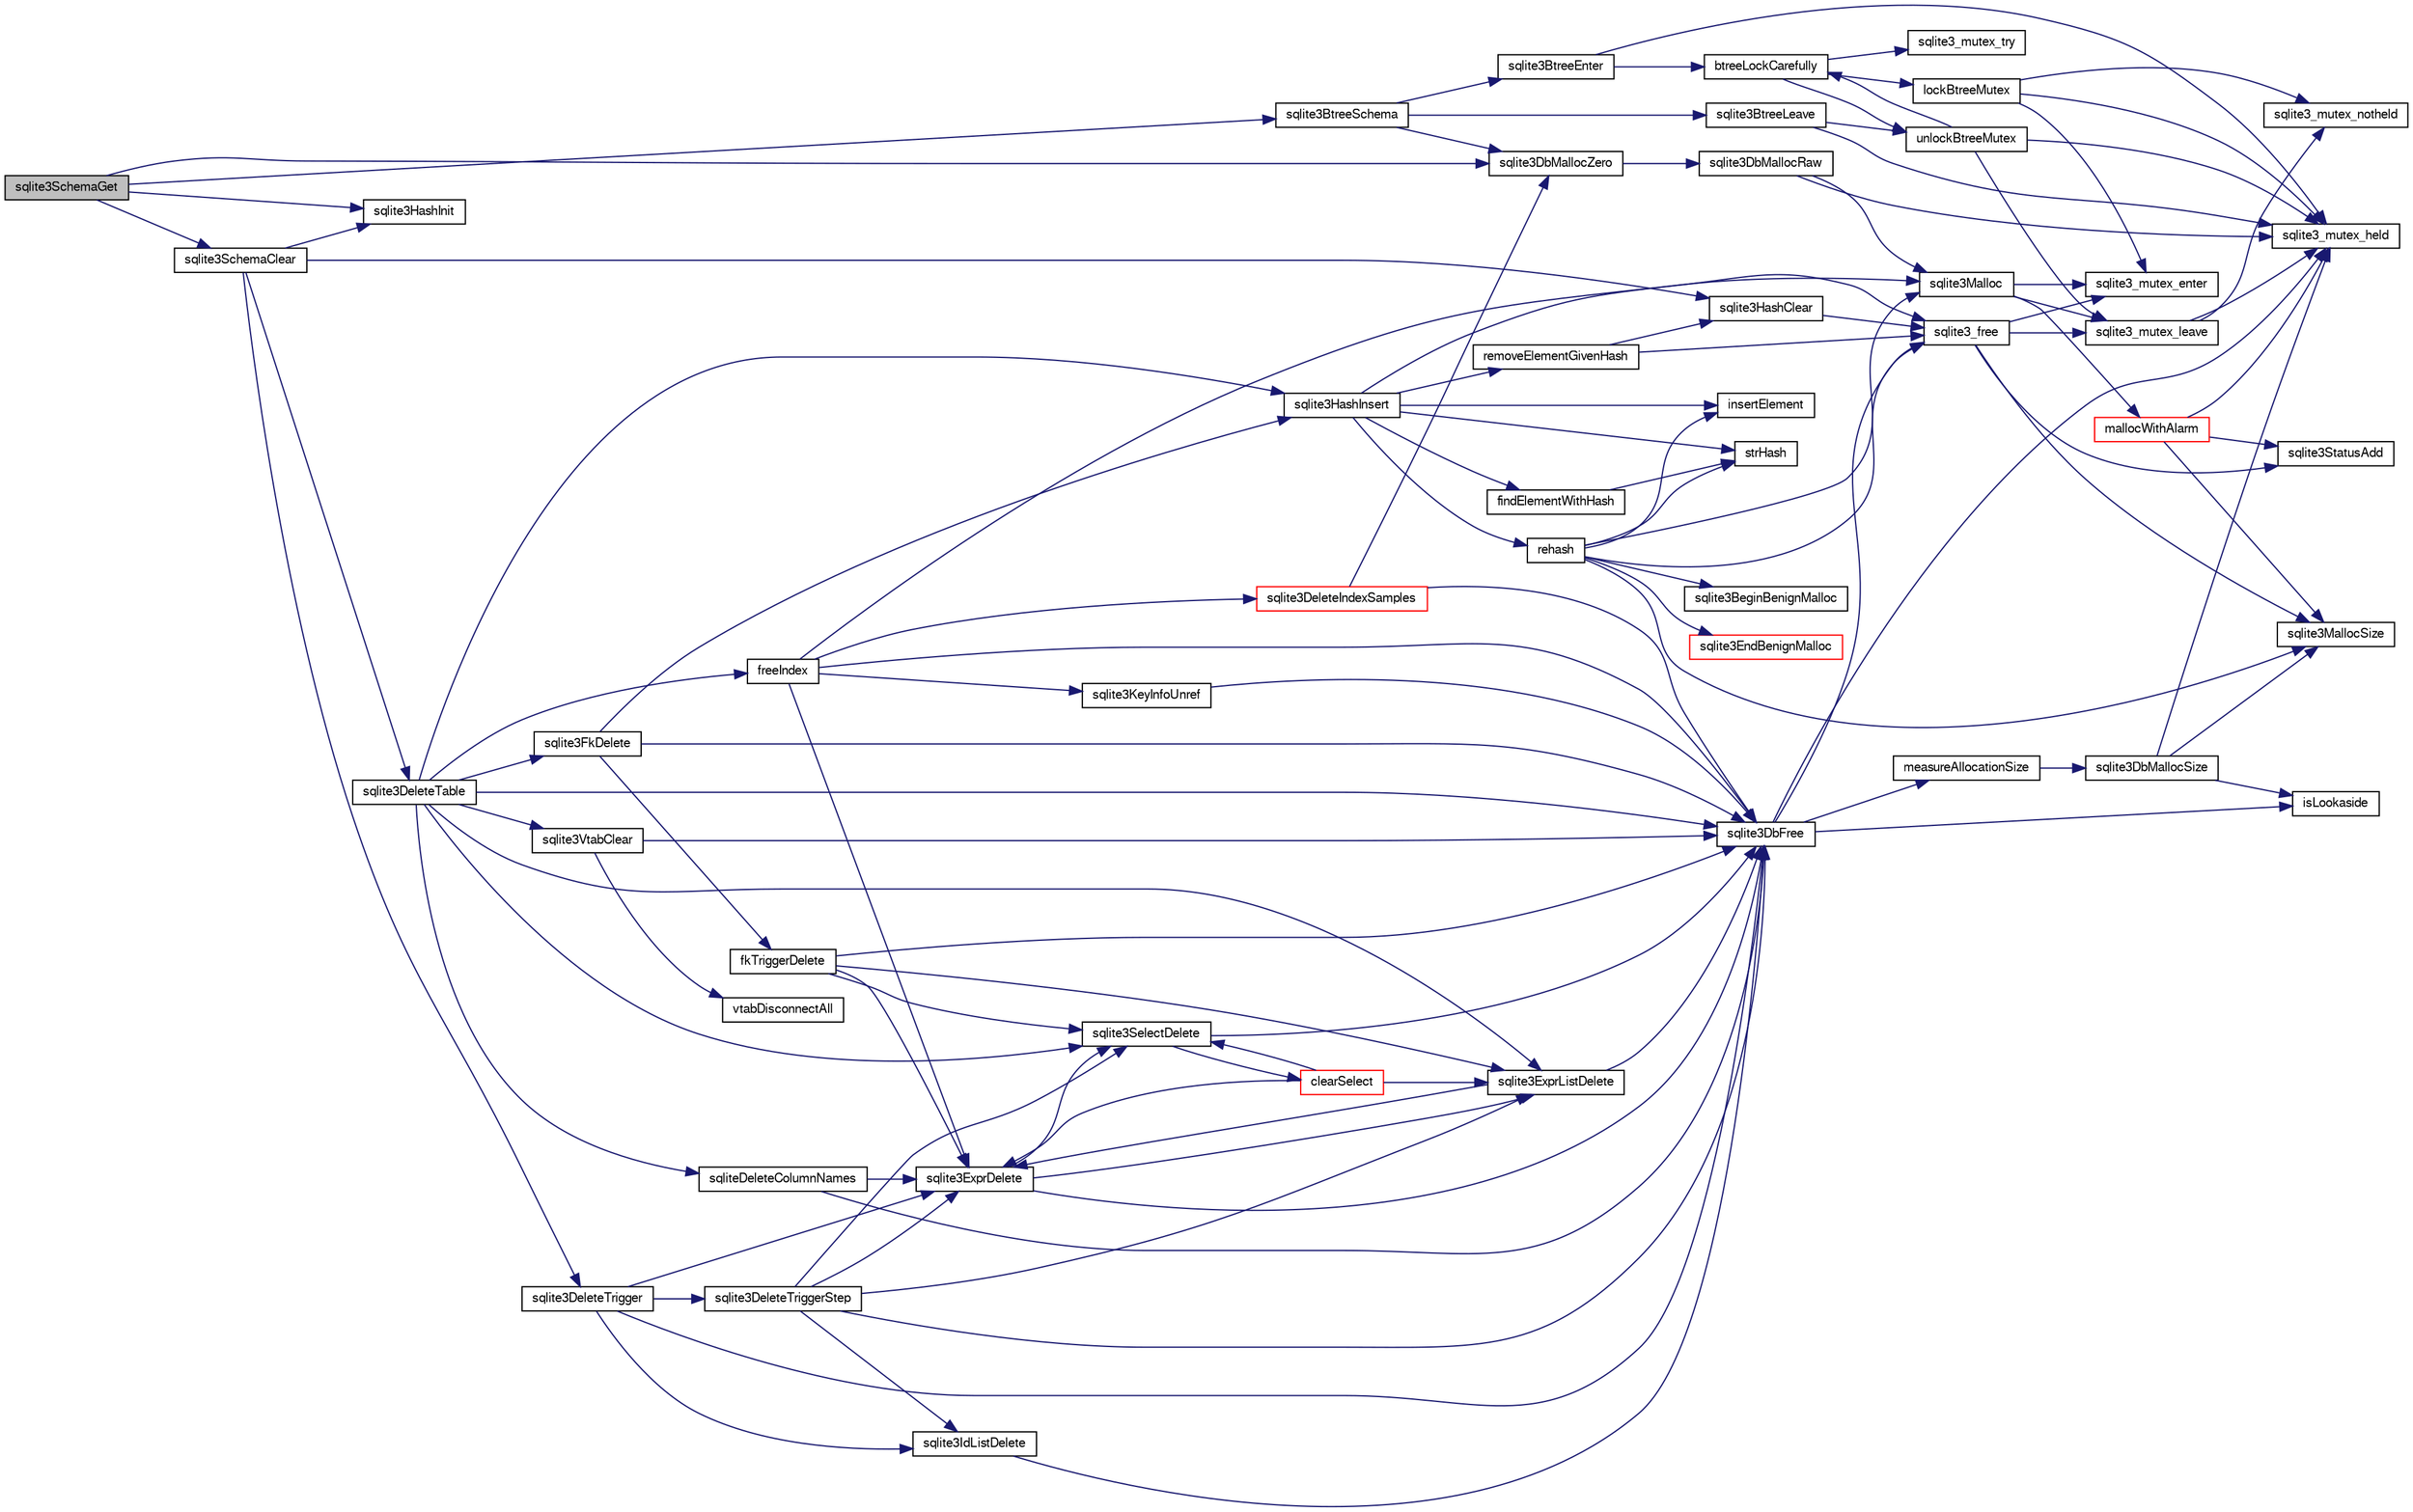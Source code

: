 digraph "sqlite3SchemaGet"
{
  edge [fontname="FreeSans",fontsize="10",labelfontname="FreeSans",labelfontsize="10"];
  node [fontname="FreeSans",fontsize="10",shape=record];
  rankdir="LR";
  Node692085 [label="sqlite3SchemaGet",height=0.2,width=0.4,color="black", fillcolor="grey75", style="filled", fontcolor="black"];
  Node692085 -> Node692086 [color="midnightblue",fontsize="10",style="solid",fontname="FreeSans"];
  Node692086 [label="sqlite3BtreeSchema",height=0.2,width=0.4,color="black", fillcolor="white", style="filled",URL="$sqlite3_8c.html#af5345180c083a3a4b3d5ebb11986ea4a"];
  Node692086 -> Node692087 [color="midnightblue",fontsize="10",style="solid",fontname="FreeSans"];
  Node692087 [label="sqlite3BtreeEnter",height=0.2,width=0.4,color="black", fillcolor="white", style="filled",URL="$sqlite3_8c.html#afa05d700ca373993fe6b0525b867feff"];
  Node692087 -> Node692088 [color="midnightblue",fontsize="10",style="solid",fontname="FreeSans"];
  Node692088 [label="sqlite3_mutex_held",height=0.2,width=0.4,color="black", fillcolor="white", style="filled",URL="$sqlite3_8c.html#acf77da68932b6bc163c5e68547ecc3e7"];
  Node692087 -> Node692089 [color="midnightblue",fontsize="10",style="solid",fontname="FreeSans"];
  Node692089 [label="btreeLockCarefully",height=0.2,width=0.4,color="black", fillcolor="white", style="filled",URL="$sqlite3_8c.html#a796746b1c1e4d6926960636bd74c79d7"];
  Node692089 -> Node692090 [color="midnightblue",fontsize="10",style="solid",fontname="FreeSans"];
  Node692090 [label="sqlite3_mutex_try",height=0.2,width=0.4,color="black", fillcolor="white", style="filled",URL="$sqlite3_8c.html#a196f84b09bdfda96ae5ae23189be1ec8"];
  Node692089 -> Node692091 [color="midnightblue",fontsize="10",style="solid",fontname="FreeSans"];
  Node692091 [label="unlockBtreeMutex",height=0.2,width=0.4,color="black", fillcolor="white", style="filled",URL="$sqlite3_8c.html#a29bc7d1c753dfa2af9fb296b7dc19a4a"];
  Node692091 -> Node692088 [color="midnightblue",fontsize="10",style="solid",fontname="FreeSans"];
  Node692091 -> Node692092 [color="midnightblue",fontsize="10",style="solid",fontname="FreeSans"];
  Node692092 [label="sqlite3_mutex_leave",height=0.2,width=0.4,color="black", fillcolor="white", style="filled",URL="$sqlite3_8c.html#a5838d235601dbd3c1fa993555c6bcc93"];
  Node692092 -> Node692088 [color="midnightblue",fontsize="10",style="solid",fontname="FreeSans"];
  Node692092 -> Node692093 [color="midnightblue",fontsize="10",style="solid",fontname="FreeSans"];
  Node692093 [label="sqlite3_mutex_notheld",height=0.2,width=0.4,color="black", fillcolor="white", style="filled",URL="$sqlite3_8c.html#a83967c837c1c000d3b5adcfaa688f5dc"];
  Node692091 -> Node692089 [color="midnightblue",fontsize="10",style="solid",fontname="FreeSans"];
  Node692089 -> Node692094 [color="midnightblue",fontsize="10",style="solid",fontname="FreeSans"];
  Node692094 [label="lockBtreeMutex",height=0.2,width=0.4,color="black", fillcolor="white", style="filled",URL="$sqlite3_8c.html#ab1714bc62ac8a451c7b17bc53053ca53"];
  Node692094 -> Node692093 [color="midnightblue",fontsize="10",style="solid",fontname="FreeSans"];
  Node692094 -> Node692088 [color="midnightblue",fontsize="10",style="solid",fontname="FreeSans"];
  Node692094 -> Node692095 [color="midnightblue",fontsize="10",style="solid",fontname="FreeSans"];
  Node692095 [label="sqlite3_mutex_enter",height=0.2,width=0.4,color="black", fillcolor="white", style="filled",URL="$sqlite3_8c.html#a1c12cde690bd89f104de5cbad12a6bf5"];
  Node692086 -> Node692096 [color="midnightblue",fontsize="10",style="solid",fontname="FreeSans"];
  Node692096 [label="sqlite3DbMallocZero",height=0.2,width=0.4,color="black", fillcolor="white", style="filled",URL="$sqlite3_8c.html#a49cfebac9d6067a03442c92af73f33e4"];
  Node692096 -> Node692097 [color="midnightblue",fontsize="10",style="solid",fontname="FreeSans"];
  Node692097 [label="sqlite3DbMallocRaw",height=0.2,width=0.4,color="black", fillcolor="white", style="filled",URL="$sqlite3_8c.html#abbe8be0cf7175e11ddc3e2218fad924e"];
  Node692097 -> Node692088 [color="midnightblue",fontsize="10",style="solid",fontname="FreeSans"];
  Node692097 -> Node692098 [color="midnightblue",fontsize="10",style="solid",fontname="FreeSans"];
  Node692098 [label="sqlite3Malloc",height=0.2,width=0.4,color="black", fillcolor="white", style="filled",URL="$sqlite3_8c.html#a361a2eaa846b1885f123abe46f5d8b2b"];
  Node692098 -> Node692095 [color="midnightblue",fontsize="10",style="solid",fontname="FreeSans"];
  Node692098 -> Node692099 [color="midnightblue",fontsize="10",style="solid",fontname="FreeSans"];
  Node692099 [label="mallocWithAlarm",height=0.2,width=0.4,color="red", fillcolor="white", style="filled",URL="$sqlite3_8c.html#ab070d5cf8e48ec8a6a43cf025d48598b"];
  Node692099 -> Node692088 [color="midnightblue",fontsize="10",style="solid",fontname="FreeSans"];
  Node692099 -> Node692103 [color="midnightblue",fontsize="10",style="solid",fontname="FreeSans"];
  Node692103 [label="sqlite3MallocSize",height=0.2,width=0.4,color="black", fillcolor="white", style="filled",URL="$sqlite3_8c.html#acf5d2a5f35270bafb050bd2def576955"];
  Node692099 -> Node692104 [color="midnightblue",fontsize="10",style="solid",fontname="FreeSans"];
  Node692104 [label="sqlite3StatusAdd",height=0.2,width=0.4,color="black", fillcolor="white", style="filled",URL="$sqlite3_8c.html#afa029f93586aeab4cc85360905dae9cd"];
  Node692098 -> Node692092 [color="midnightblue",fontsize="10",style="solid",fontname="FreeSans"];
  Node692086 -> Node692105 [color="midnightblue",fontsize="10",style="solid",fontname="FreeSans"];
  Node692105 [label="sqlite3BtreeLeave",height=0.2,width=0.4,color="black", fillcolor="white", style="filled",URL="$sqlite3_8c.html#a460e4f89d1aeef4b4d334cfe8165da89"];
  Node692105 -> Node692091 [color="midnightblue",fontsize="10",style="solid",fontname="FreeSans"];
  Node692105 -> Node692088 [color="midnightblue",fontsize="10",style="solid",fontname="FreeSans"];
  Node692085 -> Node692106 [color="midnightblue",fontsize="10",style="solid",fontname="FreeSans"];
  Node692106 [label="sqlite3SchemaClear",height=0.2,width=0.4,color="black", fillcolor="white", style="filled",URL="$sqlite3_8c.html#a927c603430267e42c56ab38ca221322a"];
  Node692106 -> Node692107 [color="midnightblue",fontsize="10",style="solid",fontname="FreeSans"];
  Node692107 [label="sqlite3HashInit",height=0.2,width=0.4,color="black", fillcolor="white", style="filled",URL="$sqlite3_8c.html#a666b28838d58955f60dccd84931fdf75"];
  Node692106 -> Node692108 [color="midnightblue",fontsize="10",style="solid",fontname="FreeSans"];
  Node692108 [label="sqlite3HashClear",height=0.2,width=0.4,color="black", fillcolor="white", style="filled",URL="$sqlite3_8c.html#acc7a2dfa6603c59af14b3792fe463c73"];
  Node692108 -> Node692109 [color="midnightblue",fontsize="10",style="solid",fontname="FreeSans"];
  Node692109 [label="sqlite3_free",height=0.2,width=0.4,color="black", fillcolor="white", style="filled",URL="$sqlite3_8c.html#a6552349e36a8a691af5487999ab09519"];
  Node692109 -> Node692095 [color="midnightblue",fontsize="10",style="solid",fontname="FreeSans"];
  Node692109 -> Node692104 [color="midnightblue",fontsize="10",style="solid",fontname="FreeSans"];
  Node692109 -> Node692103 [color="midnightblue",fontsize="10",style="solid",fontname="FreeSans"];
  Node692109 -> Node692092 [color="midnightblue",fontsize="10",style="solid",fontname="FreeSans"];
  Node692106 -> Node692110 [color="midnightblue",fontsize="10",style="solid",fontname="FreeSans"];
  Node692110 [label="sqlite3DeleteTrigger",height=0.2,width=0.4,color="black", fillcolor="white", style="filled",URL="$sqlite3_8c.html#a4be7bebe98d17357fb3fa8cdb3b795f3"];
  Node692110 -> Node692111 [color="midnightblue",fontsize="10",style="solid",fontname="FreeSans"];
  Node692111 [label="sqlite3DeleteTriggerStep",height=0.2,width=0.4,color="black", fillcolor="white", style="filled",URL="$sqlite3_8c.html#a53f07c621cb9933a2287e26026abce8a"];
  Node692111 -> Node692112 [color="midnightblue",fontsize="10",style="solid",fontname="FreeSans"];
  Node692112 [label="sqlite3ExprDelete",height=0.2,width=0.4,color="black", fillcolor="white", style="filled",URL="$sqlite3_8c.html#ae4e21ab5918e0428fbaa9e615dceb309"];
  Node692112 -> Node692113 [color="midnightblue",fontsize="10",style="solid",fontname="FreeSans"];
  Node692113 [label="sqlite3DbFree",height=0.2,width=0.4,color="black", fillcolor="white", style="filled",URL="$sqlite3_8c.html#ac70ab821a6607b4a1b909582dc37a069"];
  Node692113 -> Node692088 [color="midnightblue",fontsize="10",style="solid",fontname="FreeSans"];
  Node692113 -> Node692114 [color="midnightblue",fontsize="10",style="solid",fontname="FreeSans"];
  Node692114 [label="measureAllocationSize",height=0.2,width=0.4,color="black", fillcolor="white", style="filled",URL="$sqlite3_8c.html#a45731e644a22fdb756e2b6337224217a"];
  Node692114 -> Node692115 [color="midnightblue",fontsize="10",style="solid",fontname="FreeSans"];
  Node692115 [label="sqlite3DbMallocSize",height=0.2,width=0.4,color="black", fillcolor="white", style="filled",URL="$sqlite3_8c.html#aa397e5a8a03495203a0767abf0a71f86"];
  Node692115 -> Node692103 [color="midnightblue",fontsize="10",style="solid",fontname="FreeSans"];
  Node692115 -> Node692088 [color="midnightblue",fontsize="10",style="solid",fontname="FreeSans"];
  Node692115 -> Node692116 [color="midnightblue",fontsize="10",style="solid",fontname="FreeSans"];
  Node692116 [label="isLookaside",height=0.2,width=0.4,color="black", fillcolor="white", style="filled",URL="$sqlite3_8c.html#a770fa05ff9717b75e16f4d968a77b897"];
  Node692113 -> Node692116 [color="midnightblue",fontsize="10",style="solid",fontname="FreeSans"];
  Node692113 -> Node692109 [color="midnightblue",fontsize="10",style="solid",fontname="FreeSans"];
  Node692112 -> Node692117 [color="midnightblue",fontsize="10",style="solid",fontname="FreeSans"];
  Node692117 [label="sqlite3SelectDelete",height=0.2,width=0.4,color="black", fillcolor="white", style="filled",URL="$sqlite3_8c.html#a0f56959f0acac85496744f0d068854a0"];
  Node692117 -> Node692118 [color="midnightblue",fontsize="10",style="solid",fontname="FreeSans"];
  Node692118 [label="clearSelect",height=0.2,width=0.4,color="red", fillcolor="white", style="filled",URL="$sqlite3_8c.html#ac083bac4f2f02c26aa02fc24ca8c2dd9"];
  Node692118 -> Node692119 [color="midnightblue",fontsize="10",style="solid",fontname="FreeSans"];
  Node692119 [label="sqlite3ExprListDelete",height=0.2,width=0.4,color="black", fillcolor="white", style="filled",URL="$sqlite3_8c.html#ae9cd46eac81e86a04ed8c09b99fc3c10"];
  Node692119 -> Node692112 [color="midnightblue",fontsize="10",style="solid",fontname="FreeSans"];
  Node692119 -> Node692113 [color="midnightblue",fontsize="10",style="solid",fontname="FreeSans"];
  Node692118 -> Node692112 [color="midnightblue",fontsize="10",style="solid",fontname="FreeSans"];
  Node692118 -> Node692117 [color="midnightblue",fontsize="10",style="solid",fontname="FreeSans"];
  Node692117 -> Node692113 [color="midnightblue",fontsize="10",style="solid",fontname="FreeSans"];
  Node692112 -> Node692119 [color="midnightblue",fontsize="10",style="solid",fontname="FreeSans"];
  Node692111 -> Node692119 [color="midnightblue",fontsize="10",style="solid",fontname="FreeSans"];
  Node692111 -> Node692117 [color="midnightblue",fontsize="10",style="solid",fontname="FreeSans"];
  Node692111 -> Node692421 [color="midnightblue",fontsize="10",style="solid",fontname="FreeSans"];
  Node692421 [label="sqlite3IdListDelete",height=0.2,width=0.4,color="black", fillcolor="white", style="filled",URL="$sqlite3_8c.html#a38bea53ea789e86289ca600ff6010f73"];
  Node692421 -> Node692113 [color="midnightblue",fontsize="10",style="solid",fontname="FreeSans"];
  Node692111 -> Node692113 [color="midnightblue",fontsize="10",style="solid",fontname="FreeSans"];
  Node692110 -> Node692113 [color="midnightblue",fontsize="10",style="solid",fontname="FreeSans"];
  Node692110 -> Node692112 [color="midnightblue",fontsize="10",style="solid",fontname="FreeSans"];
  Node692110 -> Node692421 [color="midnightblue",fontsize="10",style="solid",fontname="FreeSans"];
  Node692106 -> Node692121 [color="midnightblue",fontsize="10",style="solid",fontname="FreeSans"];
  Node692121 [label="sqlite3DeleteTable",height=0.2,width=0.4,color="black", fillcolor="white", style="filled",URL="$sqlite3_8c.html#a7fd3d507375a381a3807f92735318973"];
  Node692121 -> Node692122 [color="midnightblue",fontsize="10",style="solid",fontname="FreeSans"];
  Node692122 [label="sqlite3HashInsert",height=0.2,width=0.4,color="black", fillcolor="white", style="filled",URL="$sqlite3_8c.html#aebbc6c13b3c139d5f3463938f441da3d"];
  Node692122 -> Node692123 [color="midnightblue",fontsize="10",style="solid",fontname="FreeSans"];
  Node692123 [label="findElementWithHash",height=0.2,width=0.4,color="black", fillcolor="white", style="filled",URL="$sqlite3_8c.html#a75c0f574fa5d51702434c6e980d57d7f"];
  Node692123 -> Node692124 [color="midnightblue",fontsize="10",style="solid",fontname="FreeSans"];
  Node692124 [label="strHash",height=0.2,width=0.4,color="black", fillcolor="white", style="filled",URL="$sqlite3_8c.html#ad7193605dadc27cf291d54e15bdd011d"];
  Node692122 -> Node692125 [color="midnightblue",fontsize="10",style="solid",fontname="FreeSans"];
  Node692125 [label="removeElementGivenHash",height=0.2,width=0.4,color="black", fillcolor="white", style="filled",URL="$sqlite3_8c.html#a97ff4ac3846af0f8caf5426adfa2808a"];
  Node692125 -> Node692109 [color="midnightblue",fontsize="10",style="solid",fontname="FreeSans"];
  Node692125 -> Node692108 [color="midnightblue",fontsize="10",style="solid",fontname="FreeSans"];
  Node692122 -> Node692098 [color="midnightblue",fontsize="10",style="solid",fontname="FreeSans"];
  Node692122 -> Node692126 [color="midnightblue",fontsize="10",style="solid",fontname="FreeSans"];
  Node692126 [label="rehash",height=0.2,width=0.4,color="black", fillcolor="white", style="filled",URL="$sqlite3_8c.html#a4851529638f6c7af16239ee6e2dcc628"];
  Node692126 -> Node692127 [color="midnightblue",fontsize="10",style="solid",fontname="FreeSans"];
  Node692127 [label="sqlite3BeginBenignMalloc",height=0.2,width=0.4,color="black", fillcolor="white", style="filled",URL="$sqlite3_8c.html#a3344c0e2b1b6df701a1cb326602fac14"];
  Node692126 -> Node692098 [color="midnightblue",fontsize="10",style="solid",fontname="FreeSans"];
  Node692126 -> Node692128 [color="midnightblue",fontsize="10",style="solid",fontname="FreeSans"];
  Node692128 [label="sqlite3EndBenignMalloc",height=0.2,width=0.4,color="red", fillcolor="white", style="filled",URL="$sqlite3_8c.html#a4582127cc64d483dc66c7acf9d8d8fbb"];
  Node692126 -> Node692109 [color="midnightblue",fontsize="10",style="solid",fontname="FreeSans"];
  Node692126 -> Node692103 [color="midnightblue",fontsize="10",style="solid",fontname="FreeSans"];
  Node692126 -> Node692124 [color="midnightblue",fontsize="10",style="solid",fontname="FreeSans"];
  Node692126 -> Node692391 [color="midnightblue",fontsize="10",style="solid",fontname="FreeSans"];
  Node692391 [label="insertElement",height=0.2,width=0.4,color="black", fillcolor="white", style="filled",URL="$sqlite3_8c.html#a011f717fc5c46f03d78bf81b6714e0ee"];
  Node692122 -> Node692124 [color="midnightblue",fontsize="10",style="solid",fontname="FreeSans"];
  Node692122 -> Node692391 [color="midnightblue",fontsize="10",style="solid",fontname="FreeSans"];
  Node692121 -> Node692392 [color="midnightblue",fontsize="10",style="solid",fontname="FreeSans"];
  Node692392 [label="freeIndex",height=0.2,width=0.4,color="black", fillcolor="white", style="filled",URL="$sqlite3_8c.html#a00907c99c18d5bcb9d0b38c077146c31"];
  Node692392 -> Node692393 [color="midnightblue",fontsize="10",style="solid",fontname="FreeSans"];
  Node692393 [label="sqlite3DeleteIndexSamples",height=0.2,width=0.4,color="red", fillcolor="white", style="filled",URL="$sqlite3_8c.html#aaeda0302fbf61397ec009f65bed047ef"];
  Node692393 -> Node692113 [color="midnightblue",fontsize="10",style="solid",fontname="FreeSans"];
  Node692393 -> Node692096 [color="midnightblue",fontsize="10",style="solid",fontname="FreeSans"];
  Node692392 -> Node692429 [color="midnightblue",fontsize="10",style="solid",fontname="FreeSans"];
  Node692429 [label="sqlite3KeyInfoUnref",height=0.2,width=0.4,color="black", fillcolor="white", style="filled",URL="$sqlite3_8c.html#ac94cc1874ab0865db1dbbefd3886ba4a"];
  Node692429 -> Node692113 [color="midnightblue",fontsize="10",style="solid",fontname="FreeSans"];
  Node692392 -> Node692112 [color="midnightblue",fontsize="10",style="solid",fontname="FreeSans"];
  Node692392 -> Node692113 [color="midnightblue",fontsize="10",style="solid",fontname="FreeSans"];
  Node692392 -> Node692109 [color="midnightblue",fontsize="10",style="solid",fontname="FreeSans"];
  Node692121 -> Node693036 [color="midnightblue",fontsize="10",style="solid",fontname="FreeSans"];
  Node693036 [label="sqlite3FkDelete",height=0.2,width=0.4,color="black", fillcolor="white", style="filled",URL="$sqlite3_8c.html#a59a33da6c4e11d3f99b15eafdc01f013"];
  Node693036 -> Node692122 [color="midnightblue",fontsize="10",style="solid",fontname="FreeSans"];
  Node693036 -> Node693037 [color="midnightblue",fontsize="10",style="solid",fontname="FreeSans"];
  Node693037 [label="fkTriggerDelete",height=0.2,width=0.4,color="black", fillcolor="white", style="filled",URL="$sqlite3_8c.html#a45e39c07b1ac453fc3ee0d8779da2cc1"];
  Node693037 -> Node692112 [color="midnightblue",fontsize="10",style="solid",fontname="FreeSans"];
  Node693037 -> Node692119 [color="midnightblue",fontsize="10",style="solid",fontname="FreeSans"];
  Node693037 -> Node692117 [color="midnightblue",fontsize="10",style="solid",fontname="FreeSans"];
  Node693037 -> Node692113 [color="midnightblue",fontsize="10",style="solid",fontname="FreeSans"];
  Node693036 -> Node692113 [color="midnightblue",fontsize="10",style="solid",fontname="FreeSans"];
  Node692121 -> Node693038 [color="midnightblue",fontsize="10",style="solid",fontname="FreeSans"];
  Node693038 [label="sqliteDeleteColumnNames",height=0.2,width=0.4,color="black", fillcolor="white", style="filled",URL="$sqlite3_8c.html#a30fd46bd85a745b908f382e5dd74c38a"];
  Node693038 -> Node692113 [color="midnightblue",fontsize="10",style="solid",fontname="FreeSans"];
  Node693038 -> Node692112 [color="midnightblue",fontsize="10",style="solid",fontname="FreeSans"];
  Node692121 -> Node692113 [color="midnightblue",fontsize="10",style="solid",fontname="FreeSans"];
  Node692121 -> Node692117 [color="midnightblue",fontsize="10",style="solid",fontname="FreeSans"];
  Node692121 -> Node692119 [color="midnightblue",fontsize="10",style="solid",fontname="FreeSans"];
  Node692121 -> Node693039 [color="midnightblue",fontsize="10",style="solid",fontname="FreeSans"];
  Node693039 [label="sqlite3VtabClear",height=0.2,width=0.4,color="black", fillcolor="white", style="filled",URL="$sqlite3_8c.html#a0690ffd2d2e58bd4ed1ce4f1e35c1ef1"];
  Node693039 -> Node693019 [color="midnightblue",fontsize="10",style="solid",fontname="FreeSans"];
  Node693019 [label="vtabDisconnectAll",height=0.2,width=0.4,color="black", fillcolor="white", style="filled",URL="$sqlite3_8c.html#aa3d5506c2557b3e090d8409b5ee27d29"];
  Node693039 -> Node692113 [color="midnightblue",fontsize="10",style="solid",fontname="FreeSans"];
  Node692085 -> Node692096 [color="midnightblue",fontsize="10",style="solid",fontname="FreeSans"];
  Node692085 -> Node692107 [color="midnightblue",fontsize="10",style="solid",fontname="FreeSans"];
}
